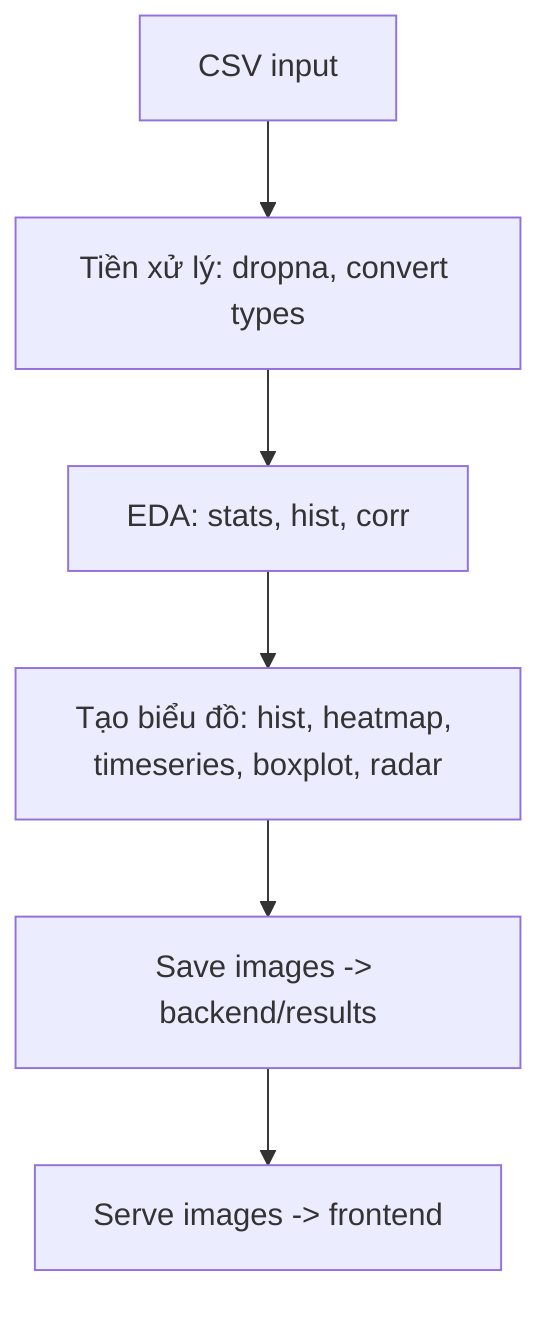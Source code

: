 flowchart TD
  CSV[CSV input] --> Preprocess[Tiền xử lý: dropna, convert types]
  Preprocess --> EDA[EDA: stats, hist, corr]
  EDA --> Plots[Tạo biểu đồ: hist, heatmap, timeseries, boxplot, radar]
  Plots --> Save[Save images -> backend/results]
  Save --> Serve[Serve images -> frontend]